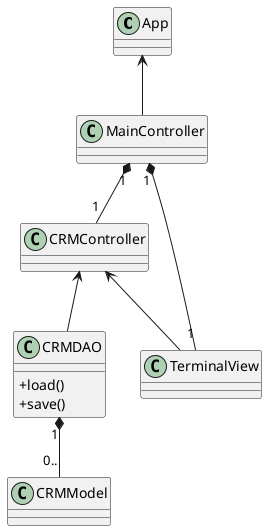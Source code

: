 @startuml
'https://plantuml.com/class-diagram'
skinparam classAttributeIconSize 0


class App
class CRMModel
class CRMDAO {
+load()
+save()
}
class MainController
class CRMController
class TerminalView

App <-- MainController
MainController "1" *-- "1" CRMController
MainController "1" *-- "1" TerminalView
CRMController <-- TerminalView
CRMController <-- CRMDAO
CRMDAO "1" *-- "0.." CRMModel
@enduml